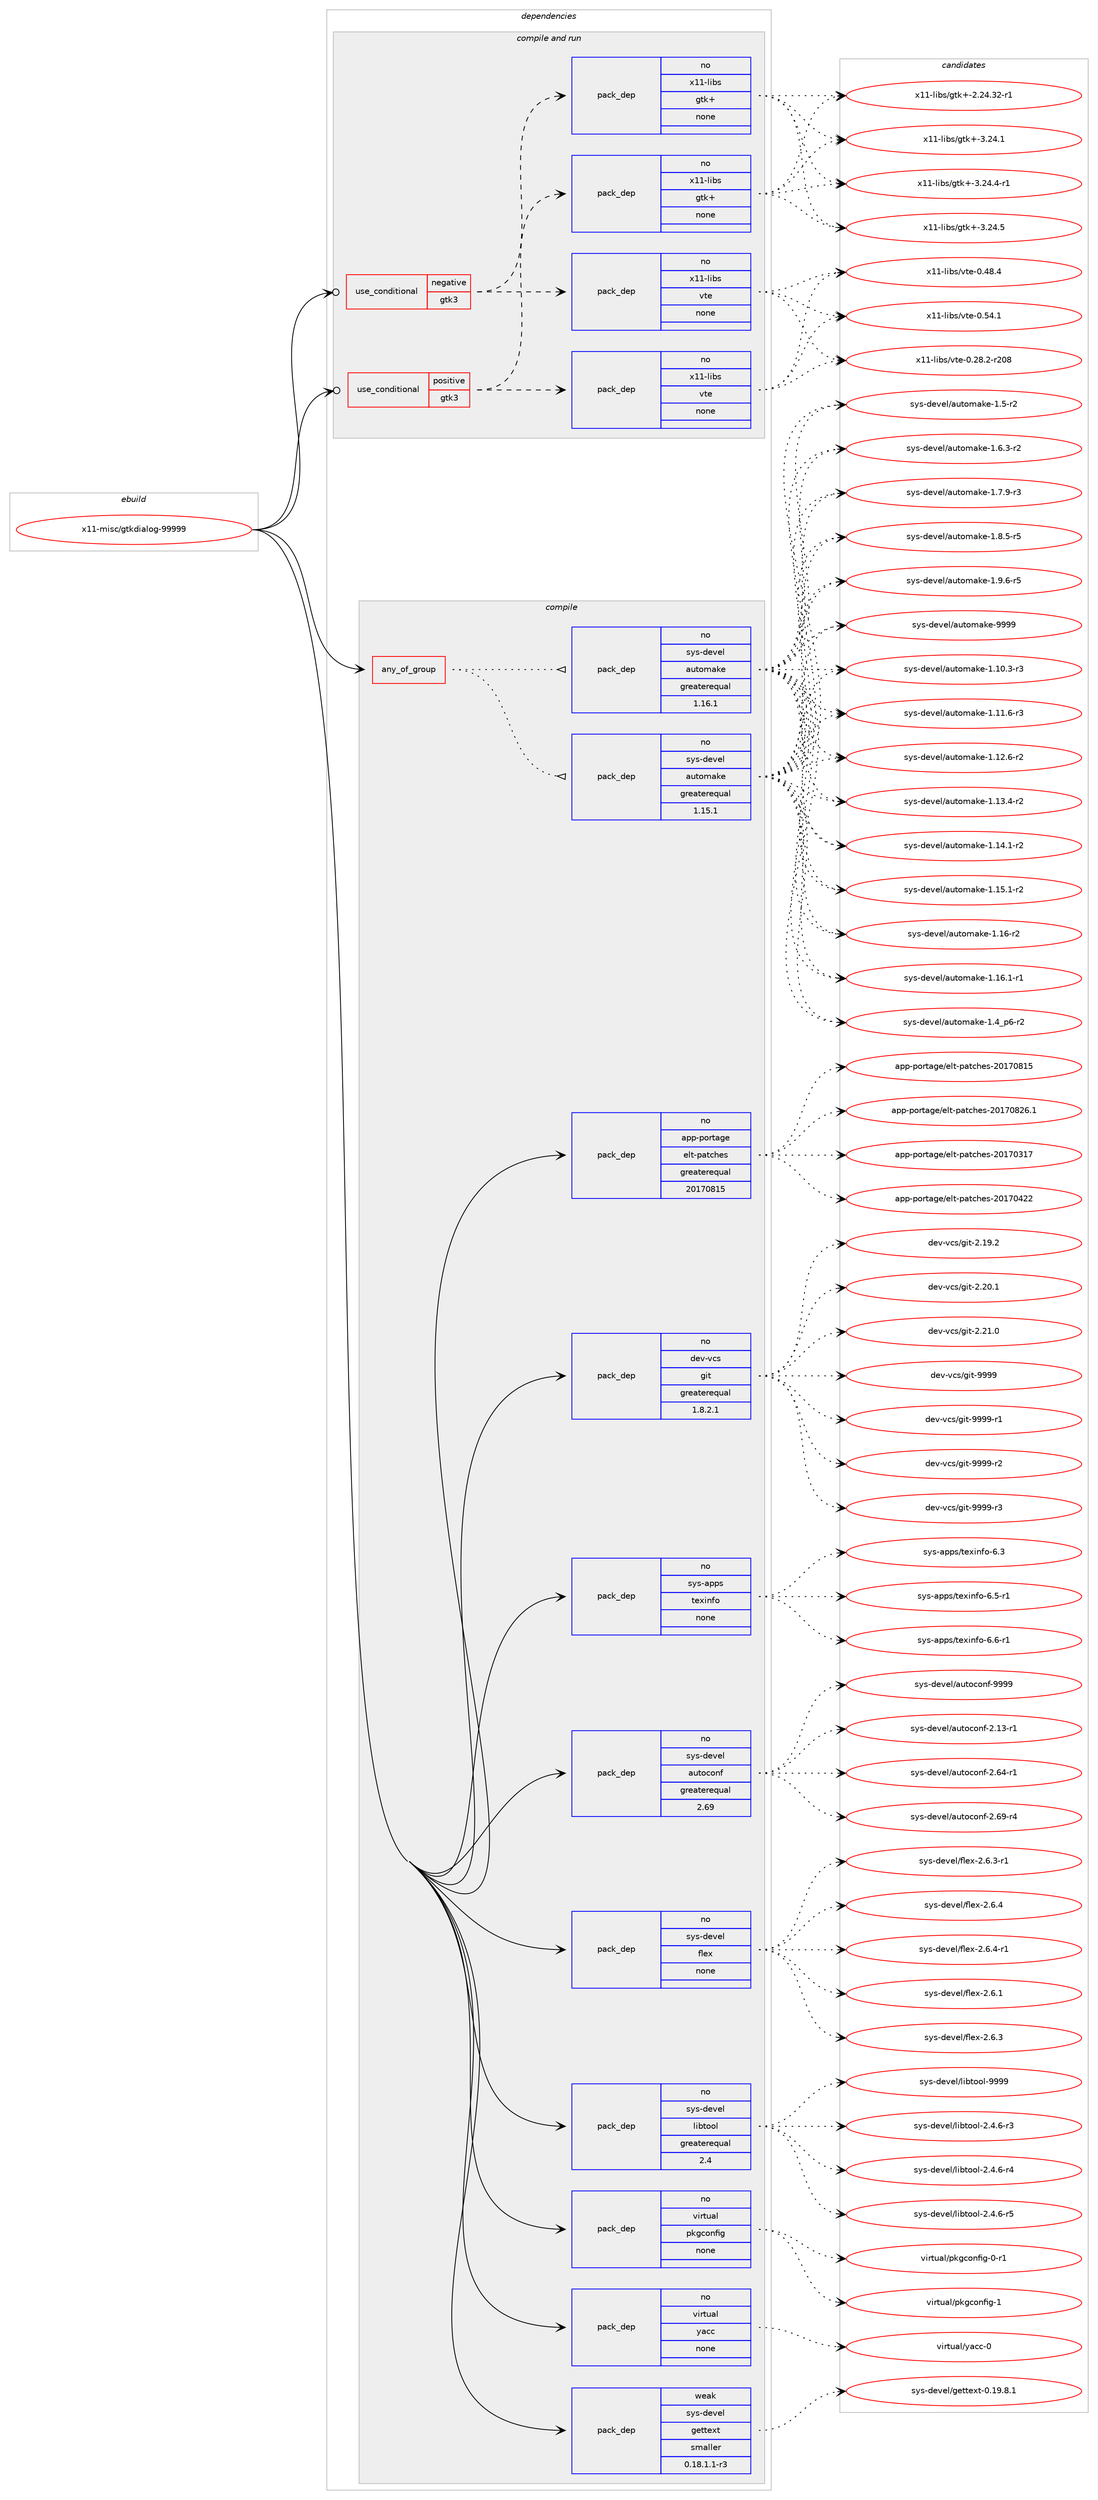 digraph prolog {

# *************
# Graph options
# *************

newrank=true;
concentrate=true;
compound=true;
graph [rankdir=LR,fontname=Helvetica,fontsize=10,ranksep=1.5];#, ranksep=2.5, nodesep=0.2];
edge  [arrowhead=vee];
node  [fontname=Helvetica,fontsize=10];

# **********
# The ebuild
# **********

subgraph cluster_leftcol {
color=gray;
rank=same;
label=<<i>ebuild</i>>;
id [label="x11-misc/gtkdialog-99999", color=red, width=4, href="../x11-misc/gtkdialog-99999.svg"];
}

# ****************
# The dependencies
# ****************

subgraph cluster_midcol {
color=gray;
label=<<i>dependencies</i>>;
subgraph cluster_compile {
fillcolor="#eeeeee";
style=filled;
label=<<i>compile</i>>;
subgraph any28672 {
dependency1762873 [label=<<TABLE BORDER="0" CELLBORDER="1" CELLSPACING="0" CELLPADDING="4"><TR><TD CELLPADDING="10">any_of_group</TD></TR></TABLE>>, shape=none, color=red];subgraph pack1266723 {
dependency1762874 [label=<<TABLE BORDER="0" CELLBORDER="1" CELLSPACING="0" CELLPADDING="4" WIDTH="220"><TR><TD ROWSPAN="6" CELLPADDING="30">pack_dep</TD></TR><TR><TD WIDTH="110">no</TD></TR><TR><TD>sys-devel</TD></TR><TR><TD>automake</TD></TR><TR><TD>greaterequal</TD></TR><TR><TD>1.16.1</TD></TR></TABLE>>, shape=none, color=blue];
}
dependency1762873:e -> dependency1762874:w [weight=20,style="dotted",arrowhead="oinv"];
subgraph pack1266724 {
dependency1762875 [label=<<TABLE BORDER="0" CELLBORDER="1" CELLSPACING="0" CELLPADDING="4" WIDTH="220"><TR><TD ROWSPAN="6" CELLPADDING="30">pack_dep</TD></TR><TR><TD WIDTH="110">no</TD></TR><TR><TD>sys-devel</TD></TR><TR><TD>automake</TD></TR><TR><TD>greaterequal</TD></TR><TR><TD>1.15.1</TD></TR></TABLE>>, shape=none, color=blue];
}
dependency1762873:e -> dependency1762875:w [weight=20,style="dotted",arrowhead="oinv"];
}
id:e -> dependency1762873:w [weight=20,style="solid",arrowhead="vee"];
subgraph pack1266725 {
dependency1762876 [label=<<TABLE BORDER="0" CELLBORDER="1" CELLSPACING="0" CELLPADDING="4" WIDTH="220"><TR><TD ROWSPAN="6" CELLPADDING="30">pack_dep</TD></TR><TR><TD WIDTH="110">no</TD></TR><TR><TD>app-portage</TD></TR><TR><TD>elt-patches</TD></TR><TR><TD>greaterequal</TD></TR><TR><TD>20170815</TD></TR></TABLE>>, shape=none, color=blue];
}
id:e -> dependency1762876:w [weight=20,style="solid",arrowhead="vee"];
subgraph pack1266726 {
dependency1762877 [label=<<TABLE BORDER="0" CELLBORDER="1" CELLSPACING="0" CELLPADDING="4" WIDTH="220"><TR><TD ROWSPAN="6" CELLPADDING="30">pack_dep</TD></TR><TR><TD WIDTH="110">no</TD></TR><TR><TD>dev-vcs</TD></TR><TR><TD>git</TD></TR><TR><TD>greaterequal</TD></TR><TR><TD>1.8.2.1</TD></TR></TABLE>>, shape=none, color=blue];
}
id:e -> dependency1762877:w [weight=20,style="solid",arrowhead="vee"];
subgraph pack1266727 {
dependency1762878 [label=<<TABLE BORDER="0" CELLBORDER="1" CELLSPACING="0" CELLPADDING="4" WIDTH="220"><TR><TD ROWSPAN="6" CELLPADDING="30">pack_dep</TD></TR><TR><TD WIDTH="110">no</TD></TR><TR><TD>sys-apps</TD></TR><TR><TD>texinfo</TD></TR><TR><TD>none</TD></TR><TR><TD></TD></TR></TABLE>>, shape=none, color=blue];
}
id:e -> dependency1762878:w [weight=20,style="solid",arrowhead="vee"];
subgraph pack1266728 {
dependency1762879 [label=<<TABLE BORDER="0" CELLBORDER="1" CELLSPACING="0" CELLPADDING="4" WIDTH="220"><TR><TD ROWSPAN="6" CELLPADDING="30">pack_dep</TD></TR><TR><TD WIDTH="110">no</TD></TR><TR><TD>sys-devel</TD></TR><TR><TD>autoconf</TD></TR><TR><TD>greaterequal</TD></TR><TR><TD>2.69</TD></TR></TABLE>>, shape=none, color=blue];
}
id:e -> dependency1762879:w [weight=20,style="solid",arrowhead="vee"];
subgraph pack1266729 {
dependency1762880 [label=<<TABLE BORDER="0" CELLBORDER="1" CELLSPACING="0" CELLPADDING="4" WIDTH="220"><TR><TD ROWSPAN="6" CELLPADDING="30">pack_dep</TD></TR><TR><TD WIDTH="110">no</TD></TR><TR><TD>sys-devel</TD></TR><TR><TD>flex</TD></TR><TR><TD>none</TD></TR><TR><TD></TD></TR></TABLE>>, shape=none, color=blue];
}
id:e -> dependency1762880:w [weight=20,style="solid",arrowhead="vee"];
subgraph pack1266730 {
dependency1762881 [label=<<TABLE BORDER="0" CELLBORDER="1" CELLSPACING="0" CELLPADDING="4" WIDTH="220"><TR><TD ROWSPAN="6" CELLPADDING="30">pack_dep</TD></TR><TR><TD WIDTH="110">no</TD></TR><TR><TD>sys-devel</TD></TR><TR><TD>libtool</TD></TR><TR><TD>greaterequal</TD></TR><TR><TD>2.4</TD></TR></TABLE>>, shape=none, color=blue];
}
id:e -> dependency1762881:w [weight=20,style="solid",arrowhead="vee"];
subgraph pack1266731 {
dependency1762882 [label=<<TABLE BORDER="0" CELLBORDER="1" CELLSPACING="0" CELLPADDING="4" WIDTH="220"><TR><TD ROWSPAN="6" CELLPADDING="30">pack_dep</TD></TR><TR><TD WIDTH="110">no</TD></TR><TR><TD>virtual</TD></TR><TR><TD>pkgconfig</TD></TR><TR><TD>none</TD></TR><TR><TD></TD></TR></TABLE>>, shape=none, color=blue];
}
id:e -> dependency1762882:w [weight=20,style="solid",arrowhead="vee"];
subgraph pack1266732 {
dependency1762883 [label=<<TABLE BORDER="0" CELLBORDER="1" CELLSPACING="0" CELLPADDING="4" WIDTH="220"><TR><TD ROWSPAN="6" CELLPADDING="30">pack_dep</TD></TR><TR><TD WIDTH="110">no</TD></TR><TR><TD>virtual</TD></TR><TR><TD>yacc</TD></TR><TR><TD>none</TD></TR><TR><TD></TD></TR></TABLE>>, shape=none, color=blue];
}
id:e -> dependency1762883:w [weight=20,style="solid",arrowhead="vee"];
subgraph pack1266733 {
dependency1762884 [label=<<TABLE BORDER="0" CELLBORDER="1" CELLSPACING="0" CELLPADDING="4" WIDTH="220"><TR><TD ROWSPAN="6" CELLPADDING="30">pack_dep</TD></TR><TR><TD WIDTH="110">weak</TD></TR><TR><TD>sys-devel</TD></TR><TR><TD>gettext</TD></TR><TR><TD>smaller</TD></TR><TR><TD>0.18.1.1-r3</TD></TR></TABLE>>, shape=none, color=blue];
}
id:e -> dependency1762884:w [weight=20,style="solid",arrowhead="vee"];
}
subgraph cluster_compileandrun {
fillcolor="#eeeeee";
style=filled;
label=<<i>compile and run</i>>;
subgraph cond466470 {
dependency1762885 [label=<<TABLE BORDER="0" CELLBORDER="1" CELLSPACING="0" CELLPADDING="4"><TR><TD ROWSPAN="3" CELLPADDING="10">use_conditional</TD></TR><TR><TD>negative</TD></TR><TR><TD>gtk3</TD></TR></TABLE>>, shape=none, color=red];
subgraph pack1266734 {
dependency1762886 [label=<<TABLE BORDER="0" CELLBORDER="1" CELLSPACING="0" CELLPADDING="4" WIDTH="220"><TR><TD ROWSPAN="6" CELLPADDING="30">pack_dep</TD></TR><TR><TD WIDTH="110">no</TD></TR><TR><TD>x11-libs</TD></TR><TR><TD>gtk+</TD></TR><TR><TD>none</TD></TR><TR><TD></TD></TR></TABLE>>, shape=none, color=blue];
}
dependency1762885:e -> dependency1762886:w [weight=20,style="dashed",arrowhead="vee"];
subgraph pack1266735 {
dependency1762887 [label=<<TABLE BORDER="0" CELLBORDER="1" CELLSPACING="0" CELLPADDING="4" WIDTH="220"><TR><TD ROWSPAN="6" CELLPADDING="30">pack_dep</TD></TR><TR><TD WIDTH="110">no</TD></TR><TR><TD>x11-libs</TD></TR><TR><TD>vte</TD></TR><TR><TD>none</TD></TR><TR><TD></TD></TR></TABLE>>, shape=none, color=blue];
}
dependency1762885:e -> dependency1762887:w [weight=20,style="dashed",arrowhead="vee"];
}
id:e -> dependency1762885:w [weight=20,style="solid",arrowhead="odotvee"];
subgraph cond466471 {
dependency1762888 [label=<<TABLE BORDER="0" CELLBORDER="1" CELLSPACING="0" CELLPADDING="4"><TR><TD ROWSPAN="3" CELLPADDING="10">use_conditional</TD></TR><TR><TD>positive</TD></TR><TR><TD>gtk3</TD></TR></TABLE>>, shape=none, color=red];
subgraph pack1266736 {
dependency1762889 [label=<<TABLE BORDER="0" CELLBORDER="1" CELLSPACING="0" CELLPADDING="4" WIDTH="220"><TR><TD ROWSPAN="6" CELLPADDING="30">pack_dep</TD></TR><TR><TD WIDTH="110">no</TD></TR><TR><TD>x11-libs</TD></TR><TR><TD>gtk+</TD></TR><TR><TD>none</TD></TR><TR><TD></TD></TR></TABLE>>, shape=none, color=blue];
}
dependency1762888:e -> dependency1762889:w [weight=20,style="dashed",arrowhead="vee"];
subgraph pack1266737 {
dependency1762890 [label=<<TABLE BORDER="0" CELLBORDER="1" CELLSPACING="0" CELLPADDING="4" WIDTH="220"><TR><TD ROWSPAN="6" CELLPADDING="30">pack_dep</TD></TR><TR><TD WIDTH="110">no</TD></TR><TR><TD>x11-libs</TD></TR><TR><TD>vte</TD></TR><TR><TD>none</TD></TR><TR><TD></TD></TR></TABLE>>, shape=none, color=blue];
}
dependency1762888:e -> dependency1762890:w [weight=20,style="dashed",arrowhead="vee"];
}
id:e -> dependency1762888:w [weight=20,style="solid",arrowhead="odotvee"];
}
subgraph cluster_run {
fillcolor="#eeeeee";
style=filled;
label=<<i>run</i>>;
}
}

# **************
# The candidates
# **************

subgraph cluster_choices {
rank=same;
color=gray;
label=<<i>candidates</i>>;

subgraph choice1266723 {
color=black;
nodesep=1;
choice11512111545100101118101108479711711611110997107101454946494846514511451 [label="sys-devel/automake-1.10.3-r3", color=red, width=4,href="../sys-devel/automake-1.10.3-r3.svg"];
choice11512111545100101118101108479711711611110997107101454946494946544511451 [label="sys-devel/automake-1.11.6-r3", color=red, width=4,href="../sys-devel/automake-1.11.6-r3.svg"];
choice11512111545100101118101108479711711611110997107101454946495046544511450 [label="sys-devel/automake-1.12.6-r2", color=red, width=4,href="../sys-devel/automake-1.12.6-r2.svg"];
choice11512111545100101118101108479711711611110997107101454946495146524511450 [label="sys-devel/automake-1.13.4-r2", color=red, width=4,href="../sys-devel/automake-1.13.4-r2.svg"];
choice11512111545100101118101108479711711611110997107101454946495246494511450 [label="sys-devel/automake-1.14.1-r2", color=red, width=4,href="../sys-devel/automake-1.14.1-r2.svg"];
choice11512111545100101118101108479711711611110997107101454946495346494511450 [label="sys-devel/automake-1.15.1-r2", color=red, width=4,href="../sys-devel/automake-1.15.1-r2.svg"];
choice1151211154510010111810110847971171161111099710710145494649544511450 [label="sys-devel/automake-1.16-r2", color=red, width=4,href="../sys-devel/automake-1.16-r2.svg"];
choice11512111545100101118101108479711711611110997107101454946495446494511449 [label="sys-devel/automake-1.16.1-r1", color=red, width=4,href="../sys-devel/automake-1.16.1-r1.svg"];
choice115121115451001011181011084797117116111109971071014549465295112544511450 [label="sys-devel/automake-1.4_p6-r2", color=red, width=4,href="../sys-devel/automake-1.4_p6-r2.svg"];
choice11512111545100101118101108479711711611110997107101454946534511450 [label="sys-devel/automake-1.5-r2", color=red, width=4,href="../sys-devel/automake-1.5-r2.svg"];
choice115121115451001011181011084797117116111109971071014549465446514511450 [label="sys-devel/automake-1.6.3-r2", color=red, width=4,href="../sys-devel/automake-1.6.3-r2.svg"];
choice115121115451001011181011084797117116111109971071014549465546574511451 [label="sys-devel/automake-1.7.9-r3", color=red, width=4,href="../sys-devel/automake-1.7.9-r3.svg"];
choice115121115451001011181011084797117116111109971071014549465646534511453 [label="sys-devel/automake-1.8.5-r5", color=red, width=4,href="../sys-devel/automake-1.8.5-r5.svg"];
choice115121115451001011181011084797117116111109971071014549465746544511453 [label="sys-devel/automake-1.9.6-r5", color=red, width=4,href="../sys-devel/automake-1.9.6-r5.svg"];
choice115121115451001011181011084797117116111109971071014557575757 [label="sys-devel/automake-9999", color=red, width=4,href="../sys-devel/automake-9999.svg"];
dependency1762874:e -> choice11512111545100101118101108479711711611110997107101454946494846514511451:w [style=dotted,weight="100"];
dependency1762874:e -> choice11512111545100101118101108479711711611110997107101454946494946544511451:w [style=dotted,weight="100"];
dependency1762874:e -> choice11512111545100101118101108479711711611110997107101454946495046544511450:w [style=dotted,weight="100"];
dependency1762874:e -> choice11512111545100101118101108479711711611110997107101454946495146524511450:w [style=dotted,weight="100"];
dependency1762874:e -> choice11512111545100101118101108479711711611110997107101454946495246494511450:w [style=dotted,weight="100"];
dependency1762874:e -> choice11512111545100101118101108479711711611110997107101454946495346494511450:w [style=dotted,weight="100"];
dependency1762874:e -> choice1151211154510010111810110847971171161111099710710145494649544511450:w [style=dotted,weight="100"];
dependency1762874:e -> choice11512111545100101118101108479711711611110997107101454946495446494511449:w [style=dotted,weight="100"];
dependency1762874:e -> choice115121115451001011181011084797117116111109971071014549465295112544511450:w [style=dotted,weight="100"];
dependency1762874:e -> choice11512111545100101118101108479711711611110997107101454946534511450:w [style=dotted,weight="100"];
dependency1762874:e -> choice115121115451001011181011084797117116111109971071014549465446514511450:w [style=dotted,weight="100"];
dependency1762874:e -> choice115121115451001011181011084797117116111109971071014549465546574511451:w [style=dotted,weight="100"];
dependency1762874:e -> choice115121115451001011181011084797117116111109971071014549465646534511453:w [style=dotted,weight="100"];
dependency1762874:e -> choice115121115451001011181011084797117116111109971071014549465746544511453:w [style=dotted,weight="100"];
dependency1762874:e -> choice115121115451001011181011084797117116111109971071014557575757:w [style=dotted,weight="100"];
}
subgraph choice1266724 {
color=black;
nodesep=1;
choice11512111545100101118101108479711711611110997107101454946494846514511451 [label="sys-devel/automake-1.10.3-r3", color=red, width=4,href="../sys-devel/automake-1.10.3-r3.svg"];
choice11512111545100101118101108479711711611110997107101454946494946544511451 [label="sys-devel/automake-1.11.6-r3", color=red, width=4,href="../sys-devel/automake-1.11.6-r3.svg"];
choice11512111545100101118101108479711711611110997107101454946495046544511450 [label="sys-devel/automake-1.12.6-r2", color=red, width=4,href="../sys-devel/automake-1.12.6-r2.svg"];
choice11512111545100101118101108479711711611110997107101454946495146524511450 [label="sys-devel/automake-1.13.4-r2", color=red, width=4,href="../sys-devel/automake-1.13.4-r2.svg"];
choice11512111545100101118101108479711711611110997107101454946495246494511450 [label="sys-devel/automake-1.14.1-r2", color=red, width=4,href="../sys-devel/automake-1.14.1-r2.svg"];
choice11512111545100101118101108479711711611110997107101454946495346494511450 [label="sys-devel/automake-1.15.1-r2", color=red, width=4,href="../sys-devel/automake-1.15.1-r2.svg"];
choice1151211154510010111810110847971171161111099710710145494649544511450 [label="sys-devel/automake-1.16-r2", color=red, width=4,href="../sys-devel/automake-1.16-r2.svg"];
choice11512111545100101118101108479711711611110997107101454946495446494511449 [label="sys-devel/automake-1.16.1-r1", color=red, width=4,href="../sys-devel/automake-1.16.1-r1.svg"];
choice115121115451001011181011084797117116111109971071014549465295112544511450 [label="sys-devel/automake-1.4_p6-r2", color=red, width=4,href="../sys-devel/automake-1.4_p6-r2.svg"];
choice11512111545100101118101108479711711611110997107101454946534511450 [label="sys-devel/automake-1.5-r2", color=red, width=4,href="../sys-devel/automake-1.5-r2.svg"];
choice115121115451001011181011084797117116111109971071014549465446514511450 [label="sys-devel/automake-1.6.3-r2", color=red, width=4,href="../sys-devel/automake-1.6.3-r2.svg"];
choice115121115451001011181011084797117116111109971071014549465546574511451 [label="sys-devel/automake-1.7.9-r3", color=red, width=4,href="../sys-devel/automake-1.7.9-r3.svg"];
choice115121115451001011181011084797117116111109971071014549465646534511453 [label="sys-devel/automake-1.8.5-r5", color=red, width=4,href="../sys-devel/automake-1.8.5-r5.svg"];
choice115121115451001011181011084797117116111109971071014549465746544511453 [label="sys-devel/automake-1.9.6-r5", color=red, width=4,href="../sys-devel/automake-1.9.6-r5.svg"];
choice115121115451001011181011084797117116111109971071014557575757 [label="sys-devel/automake-9999", color=red, width=4,href="../sys-devel/automake-9999.svg"];
dependency1762875:e -> choice11512111545100101118101108479711711611110997107101454946494846514511451:w [style=dotted,weight="100"];
dependency1762875:e -> choice11512111545100101118101108479711711611110997107101454946494946544511451:w [style=dotted,weight="100"];
dependency1762875:e -> choice11512111545100101118101108479711711611110997107101454946495046544511450:w [style=dotted,weight="100"];
dependency1762875:e -> choice11512111545100101118101108479711711611110997107101454946495146524511450:w [style=dotted,weight="100"];
dependency1762875:e -> choice11512111545100101118101108479711711611110997107101454946495246494511450:w [style=dotted,weight="100"];
dependency1762875:e -> choice11512111545100101118101108479711711611110997107101454946495346494511450:w [style=dotted,weight="100"];
dependency1762875:e -> choice1151211154510010111810110847971171161111099710710145494649544511450:w [style=dotted,weight="100"];
dependency1762875:e -> choice11512111545100101118101108479711711611110997107101454946495446494511449:w [style=dotted,weight="100"];
dependency1762875:e -> choice115121115451001011181011084797117116111109971071014549465295112544511450:w [style=dotted,weight="100"];
dependency1762875:e -> choice11512111545100101118101108479711711611110997107101454946534511450:w [style=dotted,weight="100"];
dependency1762875:e -> choice115121115451001011181011084797117116111109971071014549465446514511450:w [style=dotted,weight="100"];
dependency1762875:e -> choice115121115451001011181011084797117116111109971071014549465546574511451:w [style=dotted,weight="100"];
dependency1762875:e -> choice115121115451001011181011084797117116111109971071014549465646534511453:w [style=dotted,weight="100"];
dependency1762875:e -> choice115121115451001011181011084797117116111109971071014549465746544511453:w [style=dotted,weight="100"];
dependency1762875:e -> choice115121115451001011181011084797117116111109971071014557575757:w [style=dotted,weight="100"];
}
subgraph choice1266725 {
color=black;
nodesep=1;
choice97112112451121111141169710310147101108116451129711699104101115455048495548514955 [label="app-portage/elt-patches-20170317", color=red, width=4,href="../app-portage/elt-patches-20170317.svg"];
choice97112112451121111141169710310147101108116451129711699104101115455048495548525050 [label="app-portage/elt-patches-20170422", color=red, width=4,href="../app-portage/elt-patches-20170422.svg"];
choice97112112451121111141169710310147101108116451129711699104101115455048495548564953 [label="app-portage/elt-patches-20170815", color=red, width=4,href="../app-portage/elt-patches-20170815.svg"];
choice971121124511211111411697103101471011081164511297116991041011154550484955485650544649 [label="app-portage/elt-patches-20170826.1", color=red, width=4,href="../app-portage/elt-patches-20170826.1.svg"];
dependency1762876:e -> choice97112112451121111141169710310147101108116451129711699104101115455048495548514955:w [style=dotted,weight="100"];
dependency1762876:e -> choice97112112451121111141169710310147101108116451129711699104101115455048495548525050:w [style=dotted,weight="100"];
dependency1762876:e -> choice97112112451121111141169710310147101108116451129711699104101115455048495548564953:w [style=dotted,weight="100"];
dependency1762876:e -> choice971121124511211111411697103101471011081164511297116991041011154550484955485650544649:w [style=dotted,weight="100"];
}
subgraph choice1266726 {
color=black;
nodesep=1;
choice10010111845118991154710310511645504649574650 [label="dev-vcs/git-2.19.2", color=red, width=4,href="../dev-vcs/git-2.19.2.svg"];
choice10010111845118991154710310511645504650484649 [label="dev-vcs/git-2.20.1", color=red, width=4,href="../dev-vcs/git-2.20.1.svg"];
choice10010111845118991154710310511645504650494648 [label="dev-vcs/git-2.21.0", color=red, width=4,href="../dev-vcs/git-2.21.0.svg"];
choice1001011184511899115471031051164557575757 [label="dev-vcs/git-9999", color=red, width=4,href="../dev-vcs/git-9999.svg"];
choice10010111845118991154710310511645575757574511449 [label="dev-vcs/git-9999-r1", color=red, width=4,href="../dev-vcs/git-9999-r1.svg"];
choice10010111845118991154710310511645575757574511450 [label="dev-vcs/git-9999-r2", color=red, width=4,href="../dev-vcs/git-9999-r2.svg"];
choice10010111845118991154710310511645575757574511451 [label="dev-vcs/git-9999-r3", color=red, width=4,href="../dev-vcs/git-9999-r3.svg"];
dependency1762877:e -> choice10010111845118991154710310511645504649574650:w [style=dotted,weight="100"];
dependency1762877:e -> choice10010111845118991154710310511645504650484649:w [style=dotted,weight="100"];
dependency1762877:e -> choice10010111845118991154710310511645504650494648:w [style=dotted,weight="100"];
dependency1762877:e -> choice1001011184511899115471031051164557575757:w [style=dotted,weight="100"];
dependency1762877:e -> choice10010111845118991154710310511645575757574511449:w [style=dotted,weight="100"];
dependency1762877:e -> choice10010111845118991154710310511645575757574511450:w [style=dotted,weight="100"];
dependency1762877:e -> choice10010111845118991154710310511645575757574511451:w [style=dotted,weight="100"];
}
subgraph choice1266727 {
color=black;
nodesep=1;
choice11512111545971121121154711610112010511010211145544651 [label="sys-apps/texinfo-6.3", color=red, width=4,href="../sys-apps/texinfo-6.3.svg"];
choice115121115459711211211547116101120105110102111455446534511449 [label="sys-apps/texinfo-6.5-r1", color=red, width=4,href="../sys-apps/texinfo-6.5-r1.svg"];
choice115121115459711211211547116101120105110102111455446544511449 [label="sys-apps/texinfo-6.6-r1", color=red, width=4,href="../sys-apps/texinfo-6.6-r1.svg"];
dependency1762878:e -> choice11512111545971121121154711610112010511010211145544651:w [style=dotted,weight="100"];
dependency1762878:e -> choice115121115459711211211547116101120105110102111455446534511449:w [style=dotted,weight="100"];
dependency1762878:e -> choice115121115459711211211547116101120105110102111455446544511449:w [style=dotted,weight="100"];
}
subgraph choice1266728 {
color=black;
nodesep=1;
choice1151211154510010111810110847971171161119911111010245504649514511449 [label="sys-devel/autoconf-2.13-r1", color=red, width=4,href="../sys-devel/autoconf-2.13-r1.svg"];
choice1151211154510010111810110847971171161119911111010245504654524511449 [label="sys-devel/autoconf-2.64-r1", color=red, width=4,href="../sys-devel/autoconf-2.64-r1.svg"];
choice1151211154510010111810110847971171161119911111010245504654574511452 [label="sys-devel/autoconf-2.69-r4", color=red, width=4,href="../sys-devel/autoconf-2.69-r4.svg"];
choice115121115451001011181011084797117116111991111101024557575757 [label="sys-devel/autoconf-9999", color=red, width=4,href="../sys-devel/autoconf-9999.svg"];
dependency1762879:e -> choice1151211154510010111810110847971171161119911111010245504649514511449:w [style=dotted,weight="100"];
dependency1762879:e -> choice1151211154510010111810110847971171161119911111010245504654524511449:w [style=dotted,weight="100"];
dependency1762879:e -> choice1151211154510010111810110847971171161119911111010245504654574511452:w [style=dotted,weight="100"];
dependency1762879:e -> choice115121115451001011181011084797117116111991111101024557575757:w [style=dotted,weight="100"];
}
subgraph choice1266729 {
color=black;
nodesep=1;
choice1151211154510010111810110847102108101120455046544649 [label="sys-devel/flex-2.6.1", color=red, width=4,href="../sys-devel/flex-2.6.1.svg"];
choice1151211154510010111810110847102108101120455046544651 [label="sys-devel/flex-2.6.3", color=red, width=4,href="../sys-devel/flex-2.6.3.svg"];
choice11512111545100101118101108471021081011204550465446514511449 [label="sys-devel/flex-2.6.3-r1", color=red, width=4,href="../sys-devel/flex-2.6.3-r1.svg"];
choice1151211154510010111810110847102108101120455046544652 [label="sys-devel/flex-2.6.4", color=red, width=4,href="../sys-devel/flex-2.6.4.svg"];
choice11512111545100101118101108471021081011204550465446524511449 [label="sys-devel/flex-2.6.4-r1", color=red, width=4,href="../sys-devel/flex-2.6.4-r1.svg"];
dependency1762880:e -> choice1151211154510010111810110847102108101120455046544649:w [style=dotted,weight="100"];
dependency1762880:e -> choice1151211154510010111810110847102108101120455046544651:w [style=dotted,weight="100"];
dependency1762880:e -> choice11512111545100101118101108471021081011204550465446514511449:w [style=dotted,weight="100"];
dependency1762880:e -> choice1151211154510010111810110847102108101120455046544652:w [style=dotted,weight="100"];
dependency1762880:e -> choice11512111545100101118101108471021081011204550465446524511449:w [style=dotted,weight="100"];
}
subgraph choice1266730 {
color=black;
nodesep=1;
choice1151211154510010111810110847108105981161111111084550465246544511451 [label="sys-devel/libtool-2.4.6-r3", color=red, width=4,href="../sys-devel/libtool-2.4.6-r3.svg"];
choice1151211154510010111810110847108105981161111111084550465246544511452 [label="sys-devel/libtool-2.4.6-r4", color=red, width=4,href="../sys-devel/libtool-2.4.6-r4.svg"];
choice1151211154510010111810110847108105981161111111084550465246544511453 [label="sys-devel/libtool-2.4.6-r5", color=red, width=4,href="../sys-devel/libtool-2.4.6-r5.svg"];
choice1151211154510010111810110847108105981161111111084557575757 [label="sys-devel/libtool-9999", color=red, width=4,href="../sys-devel/libtool-9999.svg"];
dependency1762881:e -> choice1151211154510010111810110847108105981161111111084550465246544511451:w [style=dotted,weight="100"];
dependency1762881:e -> choice1151211154510010111810110847108105981161111111084550465246544511452:w [style=dotted,weight="100"];
dependency1762881:e -> choice1151211154510010111810110847108105981161111111084550465246544511453:w [style=dotted,weight="100"];
dependency1762881:e -> choice1151211154510010111810110847108105981161111111084557575757:w [style=dotted,weight="100"];
}
subgraph choice1266731 {
color=black;
nodesep=1;
choice11810511411611797108471121071039911111010210510345484511449 [label="virtual/pkgconfig-0-r1", color=red, width=4,href="../virtual/pkgconfig-0-r1.svg"];
choice1181051141161179710847112107103991111101021051034549 [label="virtual/pkgconfig-1", color=red, width=4,href="../virtual/pkgconfig-1.svg"];
dependency1762882:e -> choice11810511411611797108471121071039911111010210510345484511449:w [style=dotted,weight="100"];
dependency1762882:e -> choice1181051141161179710847112107103991111101021051034549:w [style=dotted,weight="100"];
}
subgraph choice1266732 {
color=black;
nodesep=1;
choice11810511411611797108471219799994548 [label="virtual/yacc-0", color=red, width=4,href="../virtual/yacc-0.svg"];
dependency1762883:e -> choice11810511411611797108471219799994548:w [style=dotted,weight="100"];
}
subgraph choice1266733 {
color=black;
nodesep=1;
choice1151211154510010111810110847103101116116101120116454846495746564649 [label="sys-devel/gettext-0.19.8.1", color=red, width=4,href="../sys-devel/gettext-0.19.8.1.svg"];
dependency1762884:e -> choice1151211154510010111810110847103101116116101120116454846495746564649:w [style=dotted,weight="100"];
}
subgraph choice1266734 {
color=black;
nodesep=1;
choice12049494510810598115471031161074345504650524651504511449 [label="x11-libs/gtk+-2.24.32-r1", color=red, width=4,href="../x11-libs/gtk+-2.24.32-r1.svg"];
choice12049494510810598115471031161074345514650524649 [label="x11-libs/gtk+-3.24.1", color=red, width=4,href="../x11-libs/gtk+-3.24.1.svg"];
choice120494945108105981154710311610743455146505246524511449 [label="x11-libs/gtk+-3.24.4-r1", color=red, width=4,href="../x11-libs/gtk+-3.24.4-r1.svg"];
choice12049494510810598115471031161074345514650524653 [label="x11-libs/gtk+-3.24.5", color=red, width=4,href="../x11-libs/gtk+-3.24.5.svg"];
dependency1762886:e -> choice12049494510810598115471031161074345504650524651504511449:w [style=dotted,weight="100"];
dependency1762886:e -> choice12049494510810598115471031161074345514650524649:w [style=dotted,weight="100"];
dependency1762886:e -> choice120494945108105981154710311610743455146505246524511449:w [style=dotted,weight="100"];
dependency1762886:e -> choice12049494510810598115471031161074345514650524653:w [style=dotted,weight="100"];
}
subgraph choice1266735 {
color=black;
nodesep=1;
choice12049494510810598115471181161014548465056465045114504856 [label="x11-libs/vte-0.28.2-r208", color=red, width=4,href="../x11-libs/vte-0.28.2-r208.svg"];
choice120494945108105981154711811610145484652564652 [label="x11-libs/vte-0.48.4", color=red, width=4,href="../x11-libs/vte-0.48.4.svg"];
choice120494945108105981154711811610145484653524649 [label="x11-libs/vte-0.54.1", color=red, width=4,href="../x11-libs/vte-0.54.1.svg"];
dependency1762887:e -> choice12049494510810598115471181161014548465056465045114504856:w [style=dotted,weight="100"];
dependency1762887:e -> choice120494945108105981154711811610145484652564652:w [style=dotted,weight="100"];
dependency1762887:e -> choice120494945108105981154711811610145484653524649:w [style=dotted,weight="100"];
}
subgraph choice1266736 {
color=black;
nodesep=1;
choice12049494510810598115471031161074345504650524651504511449 [label="x11-libs/gtk+-2.24.32-r1", color=red, width=4,href="../x11-libs/gtk+-2.24.32-r1.svg"];
choice12049494510810598115471031161074345514650524649 [label="x11-libs/gtk+-3.24.1", color=red, width=4,href="../x11-libs/gtk+-3.24.1.svg"];
choice120494945108105981154710311610743455146505246524511449 [label="x11-libs/gtk+-3.24.4-r1", color=red, width=4,href="../x11-libs/gtk+-3.24.4-r1.svg"];
choice12049494510810598115471031161074345514650524653 [label="x11-libs/gtk+-3.24.5", color=red, width=4,href="../x11-libs/gtk+-3.24.5.svg"];
dependency1762889:e -> choice12049494510810598115471031161074345504650524651504511449:w [style=dotted,weight="100"];
dependency1762889:e -> choice12049494510810598115471031161074345514650524649:w [style=dotted,weight="100"];
dependency1762889:e -> choice120494945108105981154710311610743455146505246524511449:w [style=dotted,weight="100"];
dependency1762889:e -> choice12049494510810598115471031161074345514650524653:w [style=dotted,weight="100"];
}
subgraph choice1266737 {
color=black;
nodesep=1;
choice12049494510810598115471181161014548465056465045114504856 [label="x11-libs/vte-0.28.2-r208", color=red, width=4,href="../x11-libs/vte-0.28.2-r208.svg"];
choice120494945108105981154711811610145484652564652 [label="x11-libs/vte-0.48.4", color=red, width=4,href="../x11-libs/vte-0.48.4.svg"];
choice120494945108105981154711811610145484653524649 [label="x11-libs/vte-0.54.1", color=red, width=4,href="../x11-libs/vte-0.54.1.svg"];
dependency1762890:e -> choice12049494510810598115471181161014548465056465045114504856:w [style=dotted,weight="100"];
dependency1762890:e -> choice120494945108105981154711811610145484652564652:w [style=dotted,weight="100"];
dependency1762890:e -> choice120494945108105981154711811610145484653524649:w [style=dotted,weight="100"];
}
}

}
